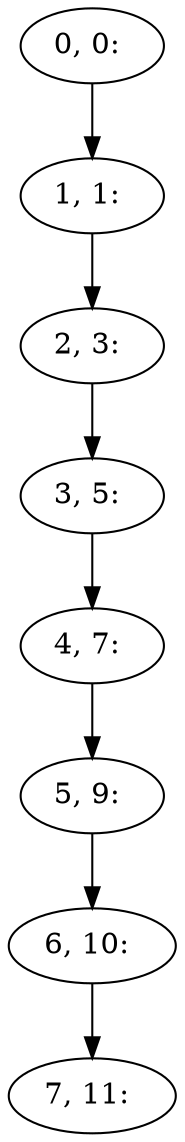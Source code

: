 digraph G {
0[label="0, 0: "];
1[label="1, 1: "];
2[label="2, 3: "];
3[label="3, 5: "];
4[label="4, 7: "];
5[label="5, 9: "];
6[label="6, 10: "];
7[label="7, 11: "];
0->1 ;
1->2 ;
2->3 ;
3->4 ;
4->5 ;
5->6 ;
6->7 ;
}
